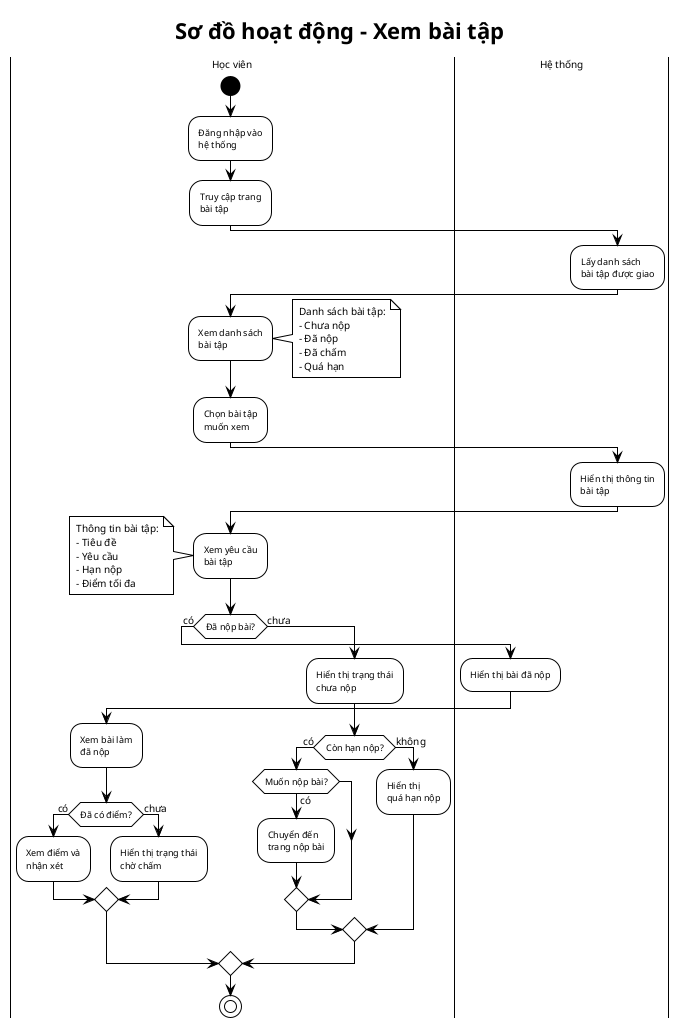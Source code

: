 @startuml
!theme plain
skinparam defaultFontSize 10
skinparam activityFontSize 9
skinparam swimlaneTitleFontSize 10
skinparam maxMessageSize 150
skinparam ranksep 60
skinparam activityStartColor black
skinparam activityEndColor black
skinparam activityEndColorBorder black
skinparam activityBarColor black
skinparam circledCharacterFontColor black

title Sơ đồ hoạt động - Xem bài tập

|Học viên|
start
:Đăng nhập vào\nhệ thống;
:Truy cập trang\nbài tập;

|Hệ thống|
:Lấy danh sách\nbài tập được giao;

|Học viên|
:Xem danh sách\nbài tập;

note right
  Danh sách bài tập:
  - Chưa nộp
  - Đã nộp
  - Đã chấm
  - Quá hạn
end note

:Chọn bài tập\nmuốn xem;

|Hệ thống|
:Hiển thị thông tin\nbài tập;

|Học viên|
:Xem yêu cầu\nbài tập;

note left
  Thông tin bài tập:
  - Tiêu đề
  - Yêu cầu
  - Hạn nộp
  - Điểm tối đa
end note

if (Đã nộp bài?) then (có)
  |Hệ thống|
  :Hiển thị bài đã nộp;
  
  |Học viên|
  :Xem bài làm\nđã nộp;
  
  if (Đã có điểm?) then (có)
    :Xem điểm và\nnhận xét;
  else (chưa)
    :Hiển thị trạng thái\nchờ chấm;
  endif
  
else (chưa)
  :Hiển thị trạng thái\nchưa nộp;
  
  if (Còn hạn nộp?) then (có)
    if (Muốn nộp bài?) then (có)
      :Chuyển đến\ntrang nộp bài;
    endif
  else (không)
    :Hiển thị\nquá hạn nộp;
  endif
endif

stop

@enduml